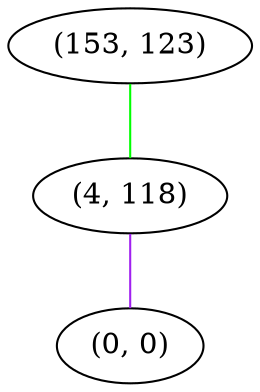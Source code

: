 graph "" {
"(153, 123)";
"(4, 118)";
"(0, 0)";
"(153, 123)" -- "(4, 118)"  [color=green, key=0, weight=2];
"(4, 118)" -- "(0, 0)"  [color=purple, key=0, weight=4];
}
